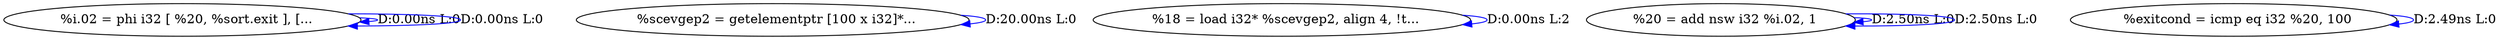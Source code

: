 digraph {
Node0x413fc10[label="  %i.02 = phi i32 [ %20, %sort.exit ], [..."];
Node0x413fc10 -> Node0x413fc10[label="D:0.00ns L:0",color=blue];
Node0x413fc10 -> Node0x413fc10[label="D:0.00ns L:0",color=blue];
Node0x413fcf0[label="  %scevgep2 = getelementptr [100 x i32]*..."];
Node0x413fcf0 -> Node0x413fcf0[label="D:20.00ns L:0",color=blue];
Node0x413fe10[label="  %18 = load i32* %scevgep2, align 4, !t..."];
Node0x413fe10 -> Node0x413fe10[label="D:0.00ns L:2",color=blue];
Node0x4144370[label="  %20 = add nsw i32 %i.02, 1"];
Node0x4144370 -> Node0x4144370[label="D:2.50ns L:0",color=blue];
Node0x4144370 -> Node0x4144370[label="D:2.50ns L:0",color=blue];
Node0x4144450[label="  %exitcond = icmp eq i32 %20, 100"];
Node0x4144450 -> Node0x4144450[label="D:2.49ns L:0",color=blue];
}
